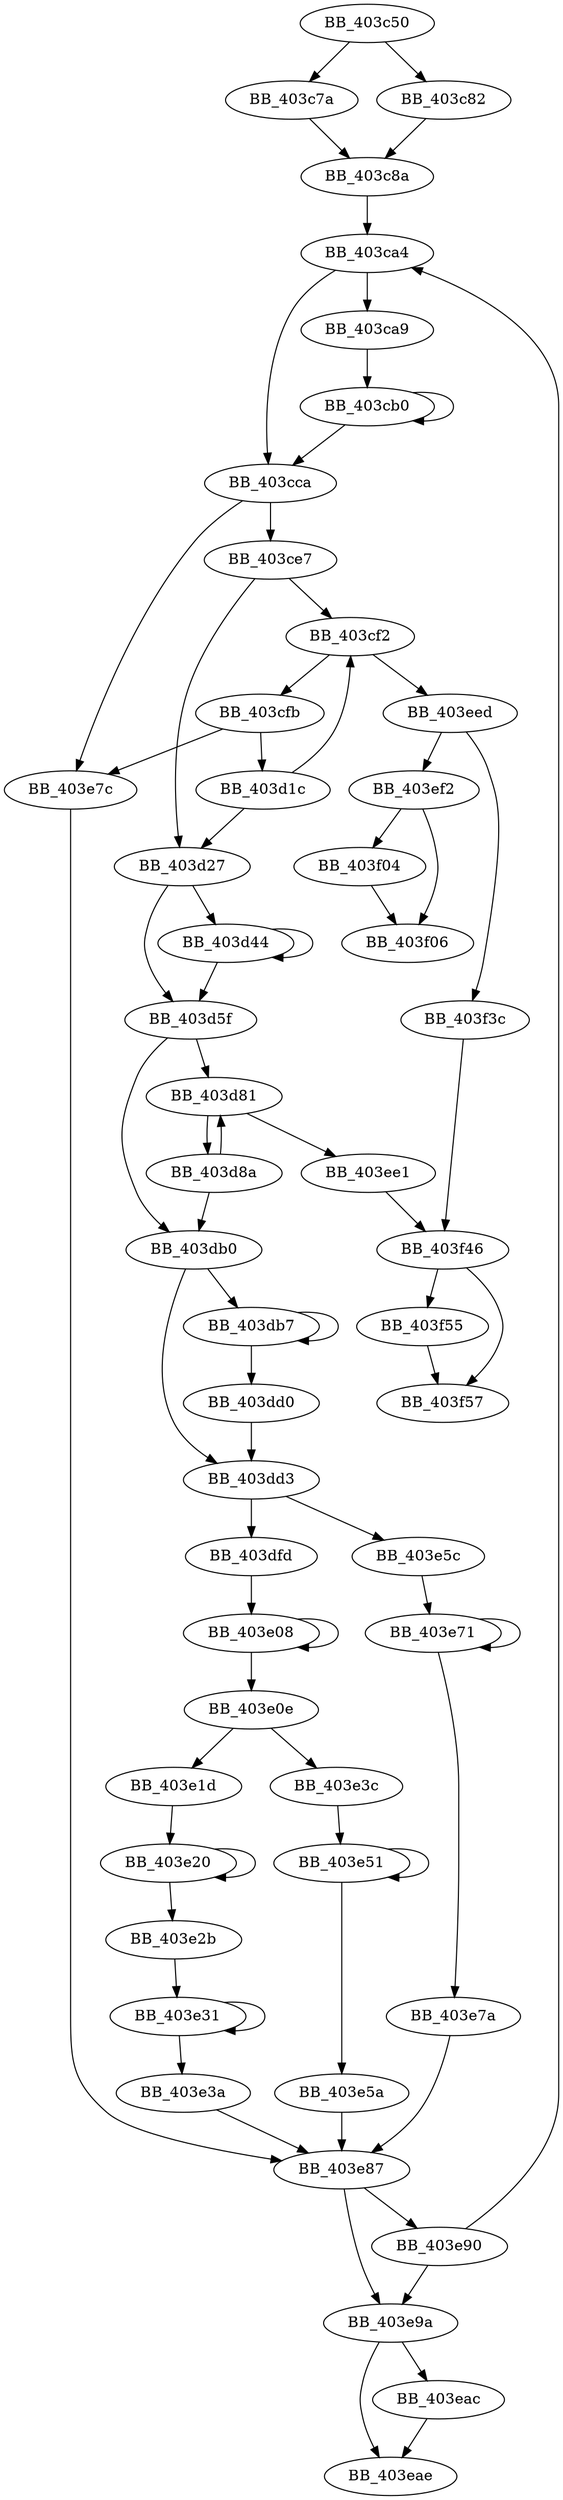 DiGraph sub_403C50{
BB_403c50->BB_403c7a
BB_403c50->BB_403c82
BB_403c7a->BB_403c8a
BB_403c82->BB_403c8a
BB_403c8a->BB_403ca4
BB_403ca4->BB_403ca9
BB_403ca4->BB_403cca
BB_403ca9->BB_403cb0
BB_403cb0->BB_403cb0
BB_403cb0->BB_403cca
BB_403cca->BB_403ce7
BB_403cca->BB_403e7c
BB_403ce7->BB_403cf2
BB_403ce7->BB_403d27
BB_403cf2->BB_403cfb
BB_403cf2->BB_403eed
BB_403cfb->BB_403d1c
BB_403cfb->BB_403e7c
BB_403d1c->BB_403cf2
BB_403d1c->BB_403d27
BB_403d27->BB_403d44
BB_403d27->BB_403d5f
BB_403d44->BB_403d44
BB_403d44->BB_403d5f
BB_403d5f->BB_403d81
BB_403d5f->BB_403db0
BB_403d81->BB_403d8a
BB_403d81->BB_403ee1
BB_403d8a->BB_403d81
BB_403d8a->BB_403db0
BB_403db0->BB_403db7
BB_403db0->BB_403dd3
BB_403db7->BB_403db7
BB_403db7->BB_403dd0
BB_403dd0->BB_403dd3
BB_403dd3->BB_403dfd
BB_403dd3->BB_403e5c
BB_403dfd->BB_403e08
BB_403e08->BB_403e08
BB_403e08->BB_403e0e
BB_403e0e->BB_403e1d
BB_403e0e->BB_403e3c
BB_403e1d->BB_403e20
BB_403e20->BB_403e20
BB_403e20->BB_403e2b
BB_403e2b->BB_403e31
BB_403e31->BB_403e31
BB_403e31->BB_403e3a
BB_403e3a->BB_403e87
BB_403e3c->BB_403e51
BB_403e51->BB_403e51
BB_403e51->BB_403e5a
BB_403e5a->BB_403e87
BB_403e5c->BB_403e71
BB_403e71->BB_403e71
BB_403e71->BB_403e7a
BB_403e7a->BB_403e87
BB_403e7c->BB_403e87
BB_403e87->BB_403e90
BB_403e87->BB_403e9a
BB_403e90->BB_403ca4
BB_403e90->BB_403e9a
BB_403e9a->BB_403eac
BB_403e9a->BB_403eae
BB_403eac->BB_403eae
BB_403ee1->BB_403f46
BB_403eed->BB_403ef2
BB_403eed->BB_403f3c
BB_403ef2->BB_403f04
BB_403ef2->BB_403f06
BB_403f04->BB_403f06
BB_403f3c->BB_403f46
BB_403f46->BB_403f55
BB_403f46->BB_403f57
BB_403f55->BB_403f57
}
